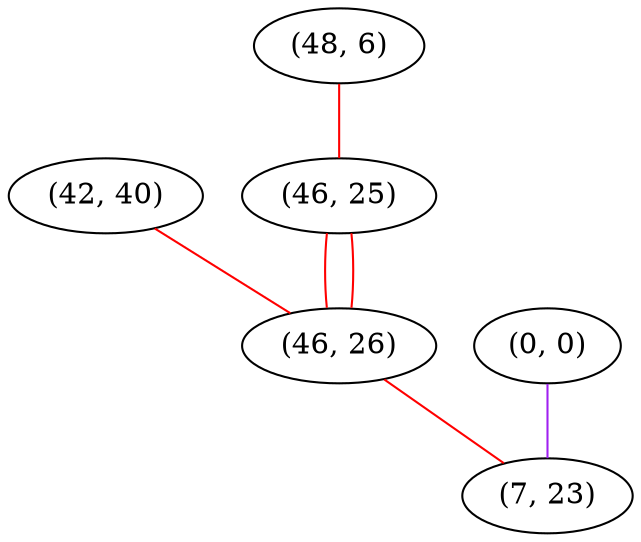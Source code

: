 graph "" {
"(42, 40)";
"(0, 0)";
"(48, 6)";
"(46, 25)";
"(46, 26)";
"(7, 23)";
"(42, 40)" -- "(46, 26)"  [color=red, key=0, weight=1];
"(0, 0)" -- "(7, 23)"  [color=purple, key=0, weight=4];
"(48, 6)" -- "(46, 25)"  [color=red, key=0, weight=1];
"(46, 25)" -- "(46, 26)"  [color=red, key=0, weight=1];
"(46, 25)" -- "(46, 26)"  [color=red, key=1, weight=1];
"(46, 26)" -- "(7, 23)"  [color=red, key=0, weight=1];
}
